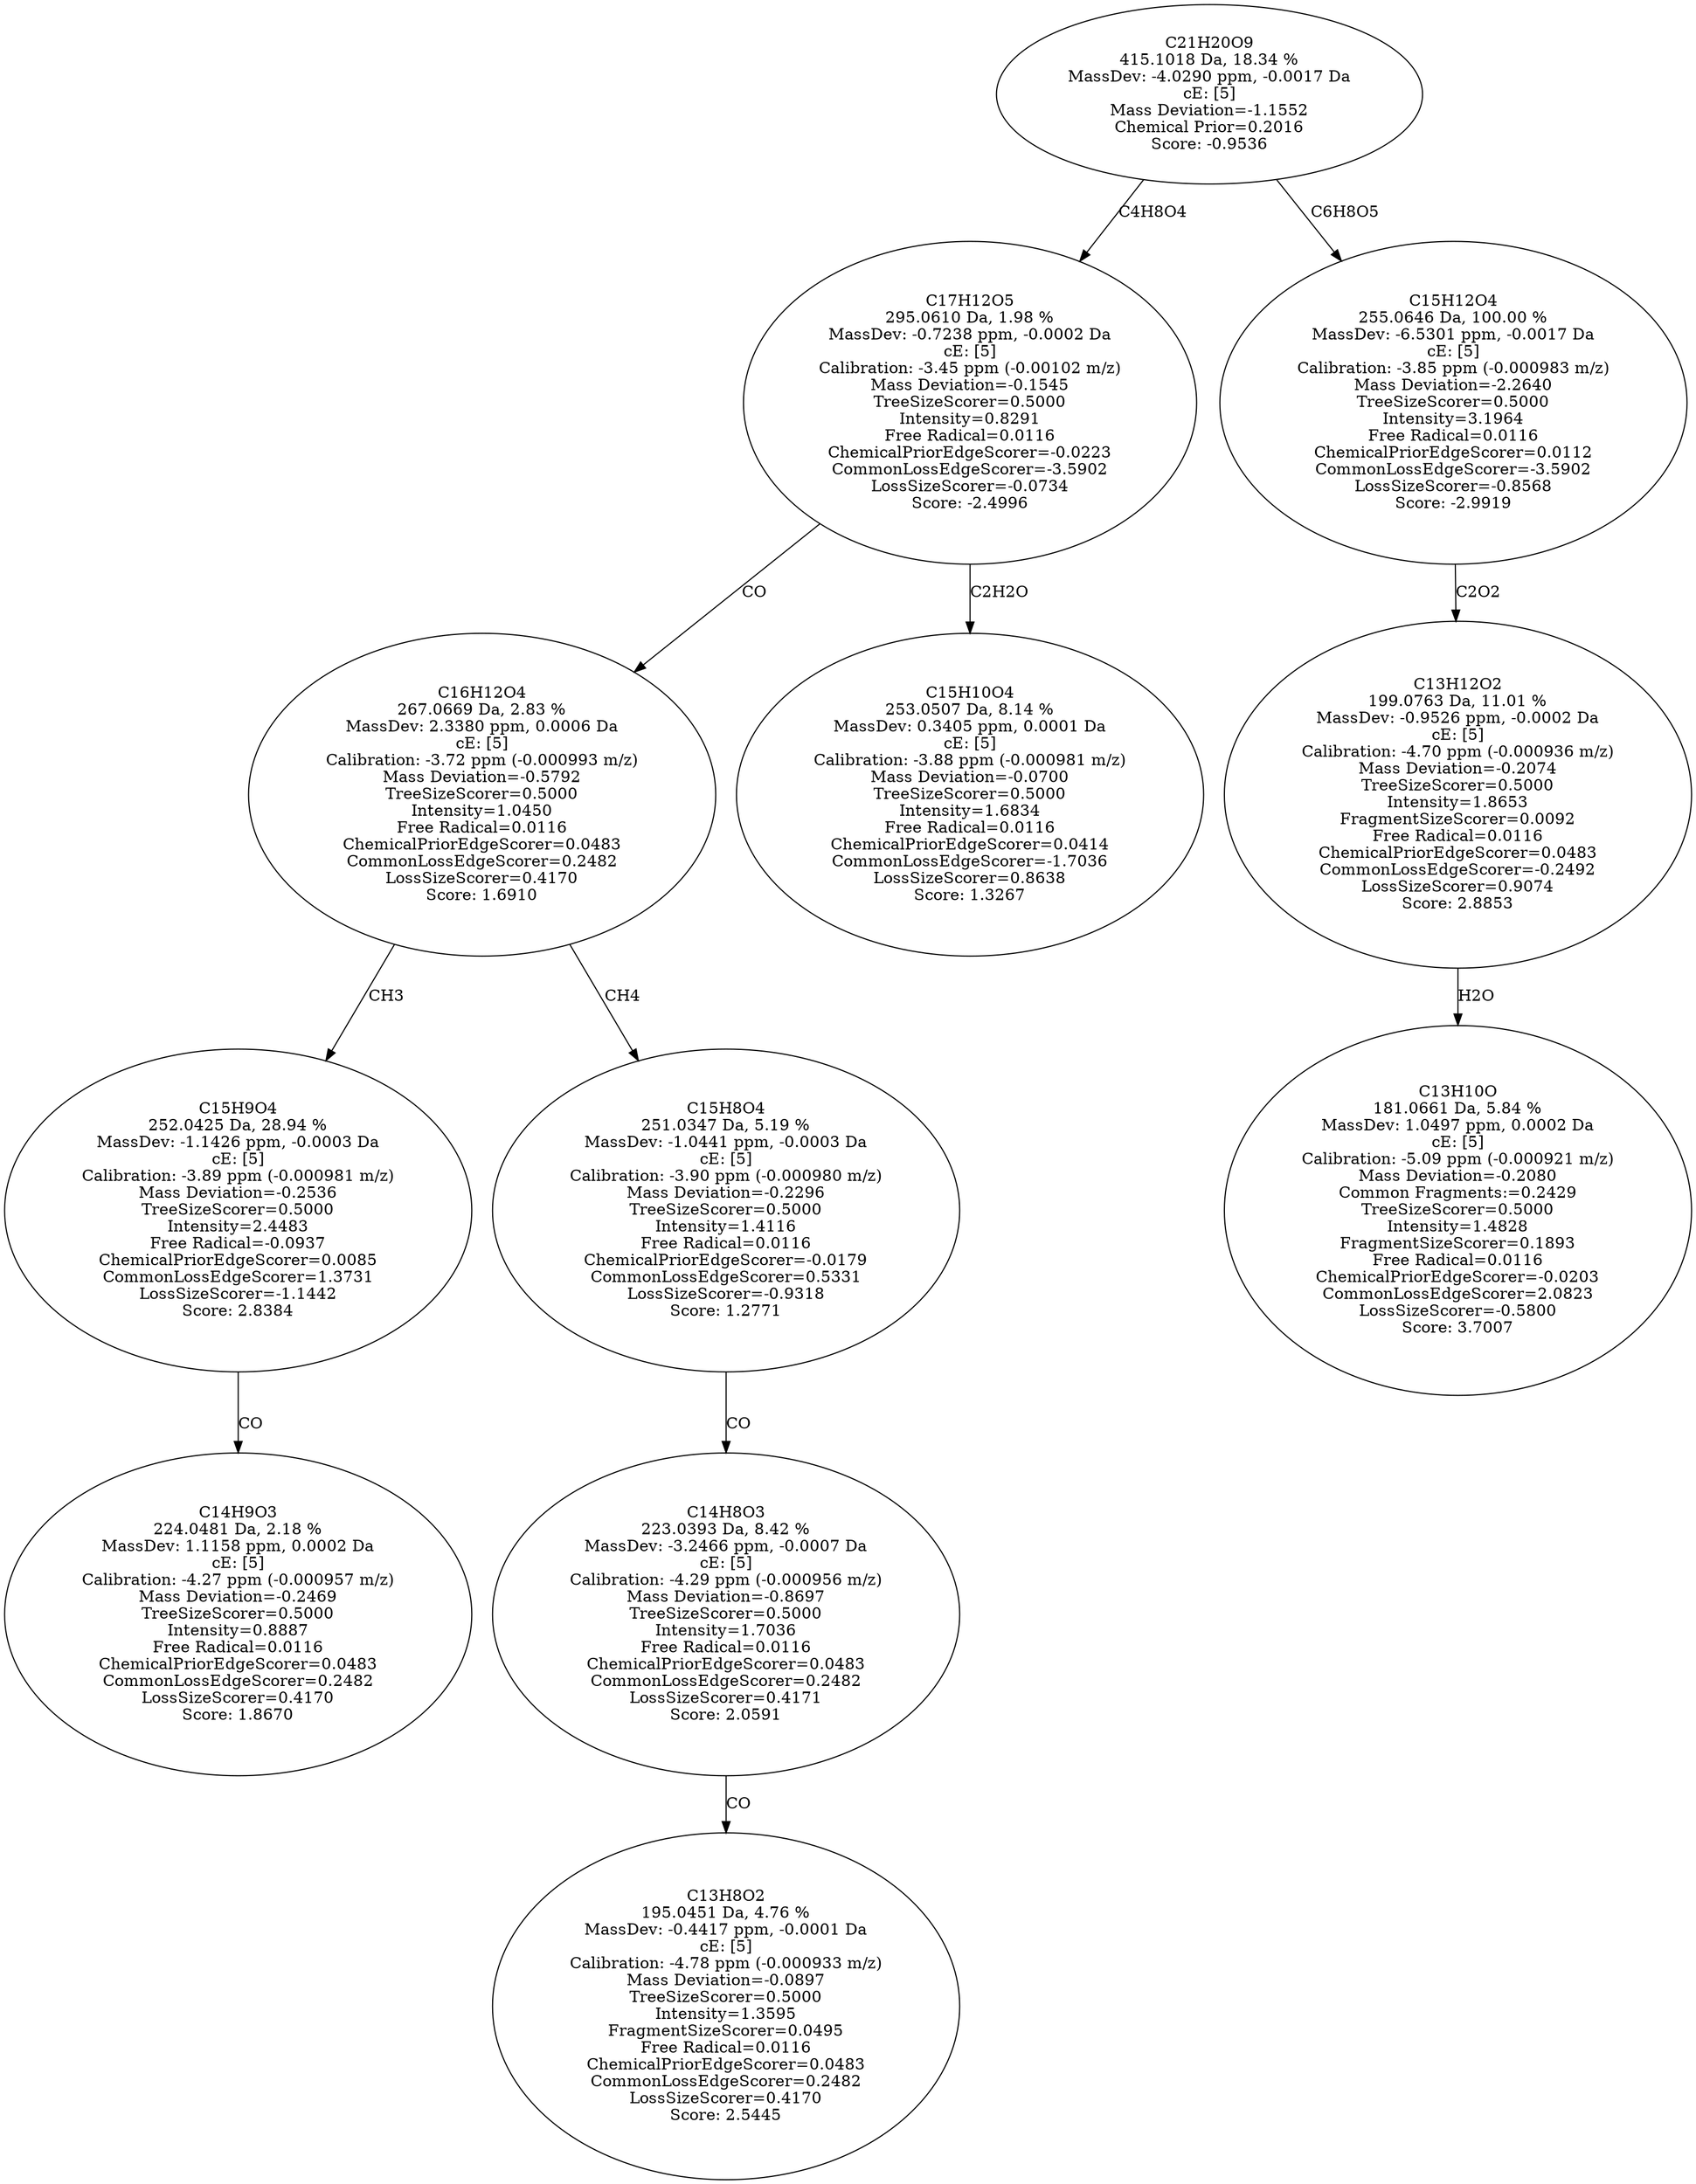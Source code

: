 strict digraph {
v1 [label="C14H9O3\n224.0481 Da, 2.18 %\nMassDev: 1.1158 ppm, 0.0002 Da\ncE: [5]\nCalibration: -4.27 ppm (-0.000957 m/z)\nMass Deviation=-0.2469\nTreeSizeScorer=0.5000\nIntensity=0.8887\nFree Radical=0.0116\nChemicalPriorEdgeScorer=0.0483\nCommonLossEdgeScorer=0.2482\nLossSizeScorer=0.4170\nScore: 1.8670"];
v2 [label="C15H9O4\n252.0425 Da, 28.94 %\nMassDev: -1.1426 ppm, -0.0003 Da\ncE: [5]\nCalibration: -3.89 ppm (-0.000981 m/z)\nMass Deviation=-0.2536\nTreeSizeScorer=0.5000\nIntensity=2.4483\nFree Radical=-0.0937\nChemicalPriorEdgeScorer=0.0085\nCommonLossEdgeScorer=1.3731\nLossSizeScorer=-1.1442\nScore: 2.8384"];
v3 [label="C13H8O2\n195.0451 Da, 4.76 %\nMassDev: -0.4417 ppm, -0.0001 Da\ncE: [5]\nCalibration: -4.78 ppm (-0.000933 m/z)\nMass Deviation=-0.0897\nTreeSizeScorer=0.5000\nIntensity=1.3595\nFragmentSizeScorer=0.0495\nFree Radical=0.0116\nChemicalPriorEdgeScorer=0.0483\nCommonLossEdgeScorer=0.2482\nLossSizeScorer=0.4170\nScore: 2.5445"];
v4 [label="C14H8O3\n223.0393 Da, 8.42 %\nMassDev: -3.2466 ppm, -0.0007 Da\ncE: [5]\nCalibration: -4.29 ppm (-0.000956 m/z)\nMass Deviation=-0.8697\nTreeSizeScorer=0.5000\nIntensity=1.7036\nFree Radical=0.0116\nChemicalPriorEdgeScorer=0.0483\nCommonLossEdgeScorer=0.2482\nLossSizeScorer=0.4171\nScore: 2.0591"];
v5 [label="C15H8O4\n251.0347 Da, 5.19 %\nMassDev: -1.0441 ppm, -0.0003 Da\ncE: [5]\nCalibration: -3.90 ppm (-0.000980 m/z)\nMass Deviation=-0.2296\nTreeSizeScorer=0.5000\nIntensity=1.4116\nFree Radical=0.0116\nChemicalPriorEdgeScorer=-0.0179\nCommonLossEdgeScorer=0.5331\nLossSizeScorer=-0.9318\nScore: 1.2771"];
v6 [label="C16H12O4\n267.0669 Da, 2.83 %\nMassDev: 2.3380 ppm, 0.0006 Da\ncE: [5]\nCalibration: -3.72 ppm (-0.000993 m/z)\nMass Deviation=-0.5792\nTreeSizeScorer=0.5000\nIntensity=1.0450\nFree Radical=0.0116\nChemicalPriorEdgeScorer=0.0483\nCommonLossEdgeScorer=0.2482\nLossSizeScorer=0.4170\nScore: 1.6910"];
v7 [label="C15H10O4\n253.0507 Da, 8.14 %\nMassDev: 0.3405 ppm, 0.0001 Da\ncE: [5]\nCalibration: -3.88 ppm (-0.000981 m/z)\nMass Deviation=-0.0700\nTreeSizeScorer=0.5000\nIntensity=1.6834\nFree Radical=0.0116\nChemicalPriorEdgeScorer=0.0414\nCommonLossEdgeScorer=-1.7036\nLossSizeScorer=0.8638\nScore: 1.3267"];
v8 [label="C17H12O5\n295.0610 Da, 1.98 %\nMassDev: -0.7238 ppm, -0.0002 Da\ncE: [5]\nCalibration: -3.45 ppm (-0.00102 m/z)\nMass Deviation=-0.1545\nTreeSizeScorer=0.5000\nIntensity=0.8291\nFree Radical=0.0116\nChemicalPriorEdgeScorer=-0.0223\nCommonLossEdgeScorer=-3.5902\nLossSizeScorer=-0.0734\nScore: -2.4996"];
v9 [label="C13H10O\n181.0661 Da, 5.84 %\nMassDev: 1.0497 ppm, 0.0002 Da\ncE: [5]\nCalibration: -5.09 ppm (-0.000921 m/z)\nMass Deviation=-0.2080\nCommon Fragments:=0.2429\nTreeSizeScorer=0.5000\nIntensity=1.4828\nFragmentSizeScorer=0.1893\nFree Radical=0.0116\nChemicalPriorEdgeScorer=-0.0203\nCommonLossEdgeScorer=2.0823\nLossSizeScorer=-0.5800\nScore: 3.7007"];
v10 [label="C13H12O2\n199.0763 Da, 11.01 %\nMassDev: -0.9526 ppm, -0.0002 Da\ncE: [5]\nCalibration: -4.70 ppm (-0.000936 m/z)\nMass Deviation=-0.2074\nTreeSizeScorer=0.5000\nIntensity=1.8653\nFragmentSizeScorer=0.0092\nFree Radical=0.0116\nChemicalPriorEdgeScorer=0.0483\nCommonLossEdgeScorer=-0.2492\nLossSizeScorer=0.9074\nScore: 2.8853"];
v11 [label="C15H12O4\n255.0646 Da, 100.00 %\nMassDev: -6.5301 ppm, -0.0017 Da\ncE: [5]\nCalibration: -3.85 ppm (-0.000983 m/z)\nMass Deviation=-2.2640\nTreeSizeScorer=0.5000\nIntensity=3.1964\nFree Radical=0.0116\nChemicalPriorEdgeScorer=0.0112\nCommonLossEdgeScorer=-3.5902\nLossSizeScorer=-0.8568\nScore: -2.9919"];
v12 [label="C21H20O9\n415.1018 Da, 18.34 %\nMassDev: -4.0290 ppm, -0.0017 Da\ncE: [5]\nMass Deviation=-1.1552\nChemical Prior=0.2016\nScore: -0.9536"];
v2 -> v1 [label="CO"];
v6 -> v2 [label="CH3"];
v4 -> v3 [label="CO"];
v5 -> v4 [label="CO"];
v6 -> v5 [label="CH4"];
v8 -> v6 [label="CO"];
v8 -> v7 [label="C2H2O"];
v12 -> v8 [label="C4H8O4"];
v10 -> v9 [label="H2O"];
v11 -> v10 [label="C2O2"];
v12 -> v11 [label="C6H8O5"];
}